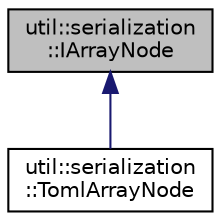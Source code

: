 digraph "util::serialization::IArrayNode"
{
 // LATEX_PDF_SIZE
  edge [fontname="Helvetica",fontsize="10",labelfontname="Helvetica",labelfontsize="10"];
  node [fontname="Helvetica",fontsize="10",shape=record];
  Node1 [label="util::serialization\l::IArrayNode",height=0.2,width=0.4,color="black", fillcolor="grey75", style="filled", fontcolor="black",tooltip="Array node."];
  Node1 -> Node2 [dir="back",color="midnightblue",fontsize="10",style="solid",fontname="Helvetica"];
  Node2 [label="util::serialization\l::TomlArrayNode",height=0.2,width=0.4,color="black", fillcolor="white", style="filled",URL="$classutil_1_1serialization_1_1_toml_array_node.html",tooltip="Toml Array node."];
}
